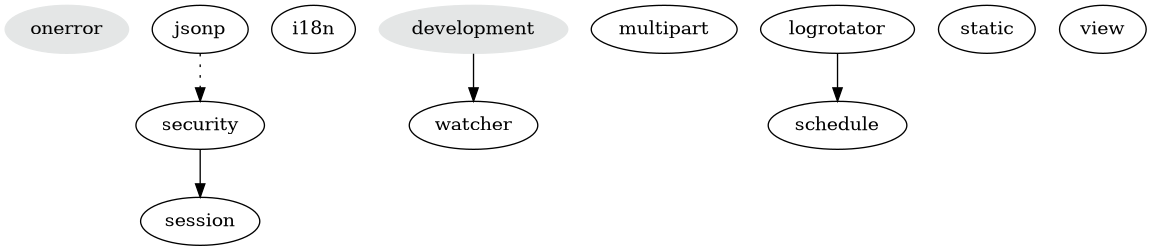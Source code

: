 @startuml
digraph plugins {
  onerror [color="0.5 0.01 0.9" style=filled]
  session
  i18n
  watcher
  multipart
  security
  development [color="0.5 0.01 0.9" style=filled]
  logrotator
  schedule
  static
  jsonp
  view
  security -> session
  development -> watcher
  logrotator -> schedule
  jsonp -> security [style=dotted]
}
@enduml
